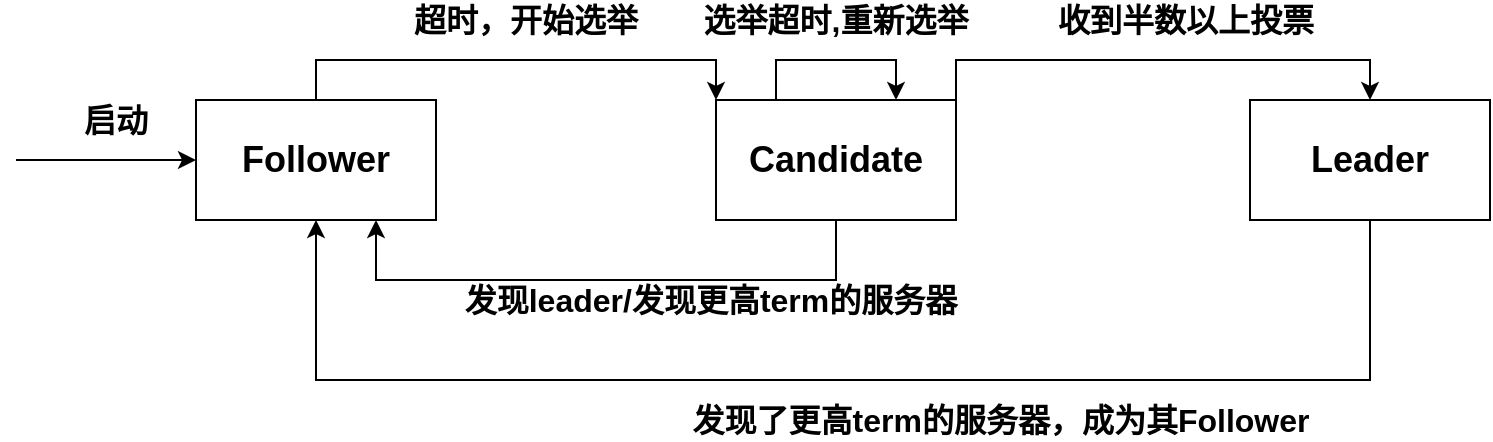 <mxfile version="15.2.7" type="device"><diagram id="b1r7f9dbloaAs7k4n4x9" name="第 1 页"><mxGraphModel dx="1422" dy="822" grid="1" gridSize="10" guides="1" tooltips="1" connect="1" arrows="1" fold="1" page="1" pageScale="1" pageWidth="827" pageHeight="1169" math="0" shadow="0"><root><mxCell id="0"/><mxCell id="1" parent="0"/><mxCell id="6G0o_Vt6Sb8cF6MtI-wU-7" style="edgeStyle=orthogonalEdgeStyle;rounded=0;orthogonalLoop=1;jettySize=auto;html=1;exitX=0.5;exitY=0;exitDx=0;exitDy=0;entryX=0;entryY=0;entryDx=0;entryDy=0;" edge="1" parent="1" source="6G0o_Vt6Sb8cF6MtI-wU-2" target="6G0o_Vt6Sb8cF6MtI-wU-3"><mxGeometry relative="1" as="geometry"/></mxCell><mxCell id="6G0o_Vt6Sb8cF6MtI-wU-2" value="&lt;b&gt;&lt;font style=&quot;font-size: 18px&quot;&gt;Follower&lt;/font&gt;&lt;/b&gt;" style="rounded=0;whiteSpace=wrap;html=1;" vertex="1" parent="1"><mxGeometry x="180" y="320" width="120" height="60" as="geometry"/></mxCell><mxCell id="6G0o_Vt6Sb8cF6MtI-wU-11" style="edgeStyle=orthogonalEdgeStyle;rounded=0;orthogonalLoop=1;jettySize=auto;html=1;exitX=1;exitY=0;exitDx=0;exitDy=0;entryX=0.5;entryY=0;entryDx=0;entryDy=0;" edge="1" parent="1" source="6G0o_Vt6Sb8cF6MtI-wU-3" target="6G0o_Vt6Sb8cF6MtI-wU-4"><mxGeometry relative="1" as="geometry"/></mxCell><mxCell id="6G0o_Vt6Sb8cF6MtI-wU-15" style="edgeStyle=orthogonalEdgeStyle;rounded=0;orthogonalLoop=1;jettySize=auto;html=1;exitX=0.5;exitY=1;exitDx=0;exitDy=0;entryX=0.75;entryY=1;entryDx=0;entryDy=0;" edge="1" parent="1" source="6G0o_Vt6Sb8cF6MtI-wU-3" target="6G0o_Vt6Sb8cF6MtI-wU-2"><mxGeometry relative="1" as="geometry"><Array as="points"><mxPoint x="500" y="410"/><mxPoint x="270" y="410"/></Array></mxGeometry></mxCell><mxCell id="6G0o_Vt6Sb8cF6MtI-wU-3" value="&lt;span style=&quot;font-size: 18px&quot;&gt;&lt;b&gt;Candidate&lt;/b&gt;&lt;/span&gt;" style="rounded=0;whiteSpace=wrap;html=1;" vertex="1" parent="1"><mxGeometry x="440" y="320" width="120" height="60" as="geometry"/></mxCell><mxCell id="6G0o_Vt6Sb8cF6MtI-wU-13" style="edgeStyle=orthogonalEdgeStyle;rounded=0;orthogonalLoop=1;jettySize=auto;html=1;exitX=0.5;exitY=1;exitDx=0;exitDy=0;entryX=0.5;entryY=1;entryDx=0;entryDy=0;" edge="1" parent="1" source="6G0o_Vt6Sb8cF6MtI-wU-4" target="6G0o_Vt6Sb8cF6MtI-wU-2"><mxGeometry relative="1" as="geometry"><Array as="points"><mxPoint x="767" y="460"/><mxPoint x="240" y="460"/></Array></mxGeometry></mxCell><mxCell id="6G0o_Vt6Sb8cF6MtI-wU-4" value="&lt;b&gt;&lt;font style=&quot;font-size: 18px&quot;&gt;Leader&lt;/font&gt;&lt;/b&gt;" style="rounded=0;whiteSpace=wrap;html=1;" vertex="1" parent="1"><mxGeometry x="707" y="320" width="120" height="60" as="geometry"/></mxCell><mxCell id="6G0o_Vt6Sb8cF6MtI-wU-5" value="" style="endArrow=classic;html=1;entryX=0;entryY=0.5;entryDx=0;entryDy=0;" edge="1" parent="1" target="6G0o_Vt6Sb8cF6MtI-wU-2"><mxGeometry width="50" height="50" relative="1" as="geometry"><mxPoint x="90" y="350" as="sourcePoint"/><mxPoint x="100" y="340" as="targetPoint"/></mxGeometry></mxCell><mxCell id="6G0o_Vt6Sb8cF6MtI-wU-6" value="&lt;b&gt;&lt;font style=&quot;font-size: 16px&quot;&gt;启动&lt;/font&gt;&lt;/b&gt;" style="text;html=1;strokeColor=none;fillColor=none;align=center;verticalAlign=middle;whiteSpace=wrap;rounded=0;" vertex="1" parent="1"><mxGeometry x="120" y="320" width="40" height="20" as="geometry"/></mxCell><mxCell id="6G0o_Vt6Sb8cF6MtI-wU-8" value="&lt;b&gt;&lt;font style=&quot;font-size: 16px&quot;&gt;超时，开始选举&lt;/font&gt;&lt;/b&gt;" style="text;html=1;strokeColor=none;fillColor=none;align=center;verticalAlign=middle;whiteSpace=wrap;rounded=0;" vertex="1" parent="1"><mxGeometry x="270" y="270" width="150" height="20" as="geometry"/></mxCell><mxCell id="6G0o_Vt6Sb8cF6MtI-wU-9" style="edgeStyle=orthogonalEdgeStyle;rounded=0;orthogonalLoop=1;jettySize=auto;html=1;exitX=0.25;exitY=0;exitDx=0;exitDy=0;entryX=0.75;entryY=0;entryDx=0;entryDy=0;" edge="1" parent="1" source="6G0o_Vt6Sb8cF6MtI-wU-3" target="6G0o_Vt6Sb8cF6MtI-wU-3"><mxGeometry relative="1" as="geometry"><Array as="points"><mxPoint x="470" y="300"/><mxPoint x="530" y="300"/></Array></mxGeometry></mxCell><mxCell id="6G0o_Vt6Sb8cF6MtI-wU-10" value="&lt;b&gt;&lt;font style=&quot;font-size: 16px&quot;&gt;选举超时,重新选举&lt;/font&gt;&lt;/b&gt;" style="text;html=1;strokeColor=none;fillColor=none;align=center;verticalAlign=middle;whiteSpace=wrap;rounded=0;" vertex="1" parent="1"><mxGeometry x="425" y="270" width="150" height="20" as="geometry"/></mxCell><mxCell id="6G0o_Vt6Sb8cF6MtI-wU-12" value="&lt;b&gt;&lt;font style=&quot;font-size: 16px&quot;&gt;收到半数以上投票&lt;/font&gt;&lt;/b&gt;" style="text;html=1;strokeColor=none;fillColor=none;align=center;verticalAlign=middle;whiteSpace=wrap;rounded=0;" vertex="1" parent="1"><mxGeometry x="600" y="270" width="150" height="20" as="geometry"/></mxCell><mxCell id="6G0o_Vt6Sb8cF6MtI-wU-14" value="&lt;b&gt;&lt;font style=&quot;font-size: 16px&quot;&gt;发现了更高term的服务器，成为其Follower&lt;/font&gt;&lt;/b&gt;" style="text;html=1;strokeColor=none;fillColor=none;align=center;verticalAlign=middle;whiteSpace=wrap;rounded=0;" vertex="1" parent="1"><mxGeometry x="425" y="470" width="315" height="20" as="geometry"/></mxCell><mxCell id="6G0o_Vt6Sb8cF6MtI-wU-16" value="&lt;b&gt;&lt;font style=&quot;font-size: 16px&quot;&gt;发现leader/发现更高term的服务器&lt;/font&gt;&lt;/b&gt;" style="text;html=1;strokeColor=none;fillColor=none;align=center;verticalAlign=middle;whiteSpace=wrap;rounded=0;" vertex="1" parent="1"><mxGeometry x="280" y="410" width="315" height="20" as="geometry"/></mxCell></root></mxGraphModel></diagram></mxfile>